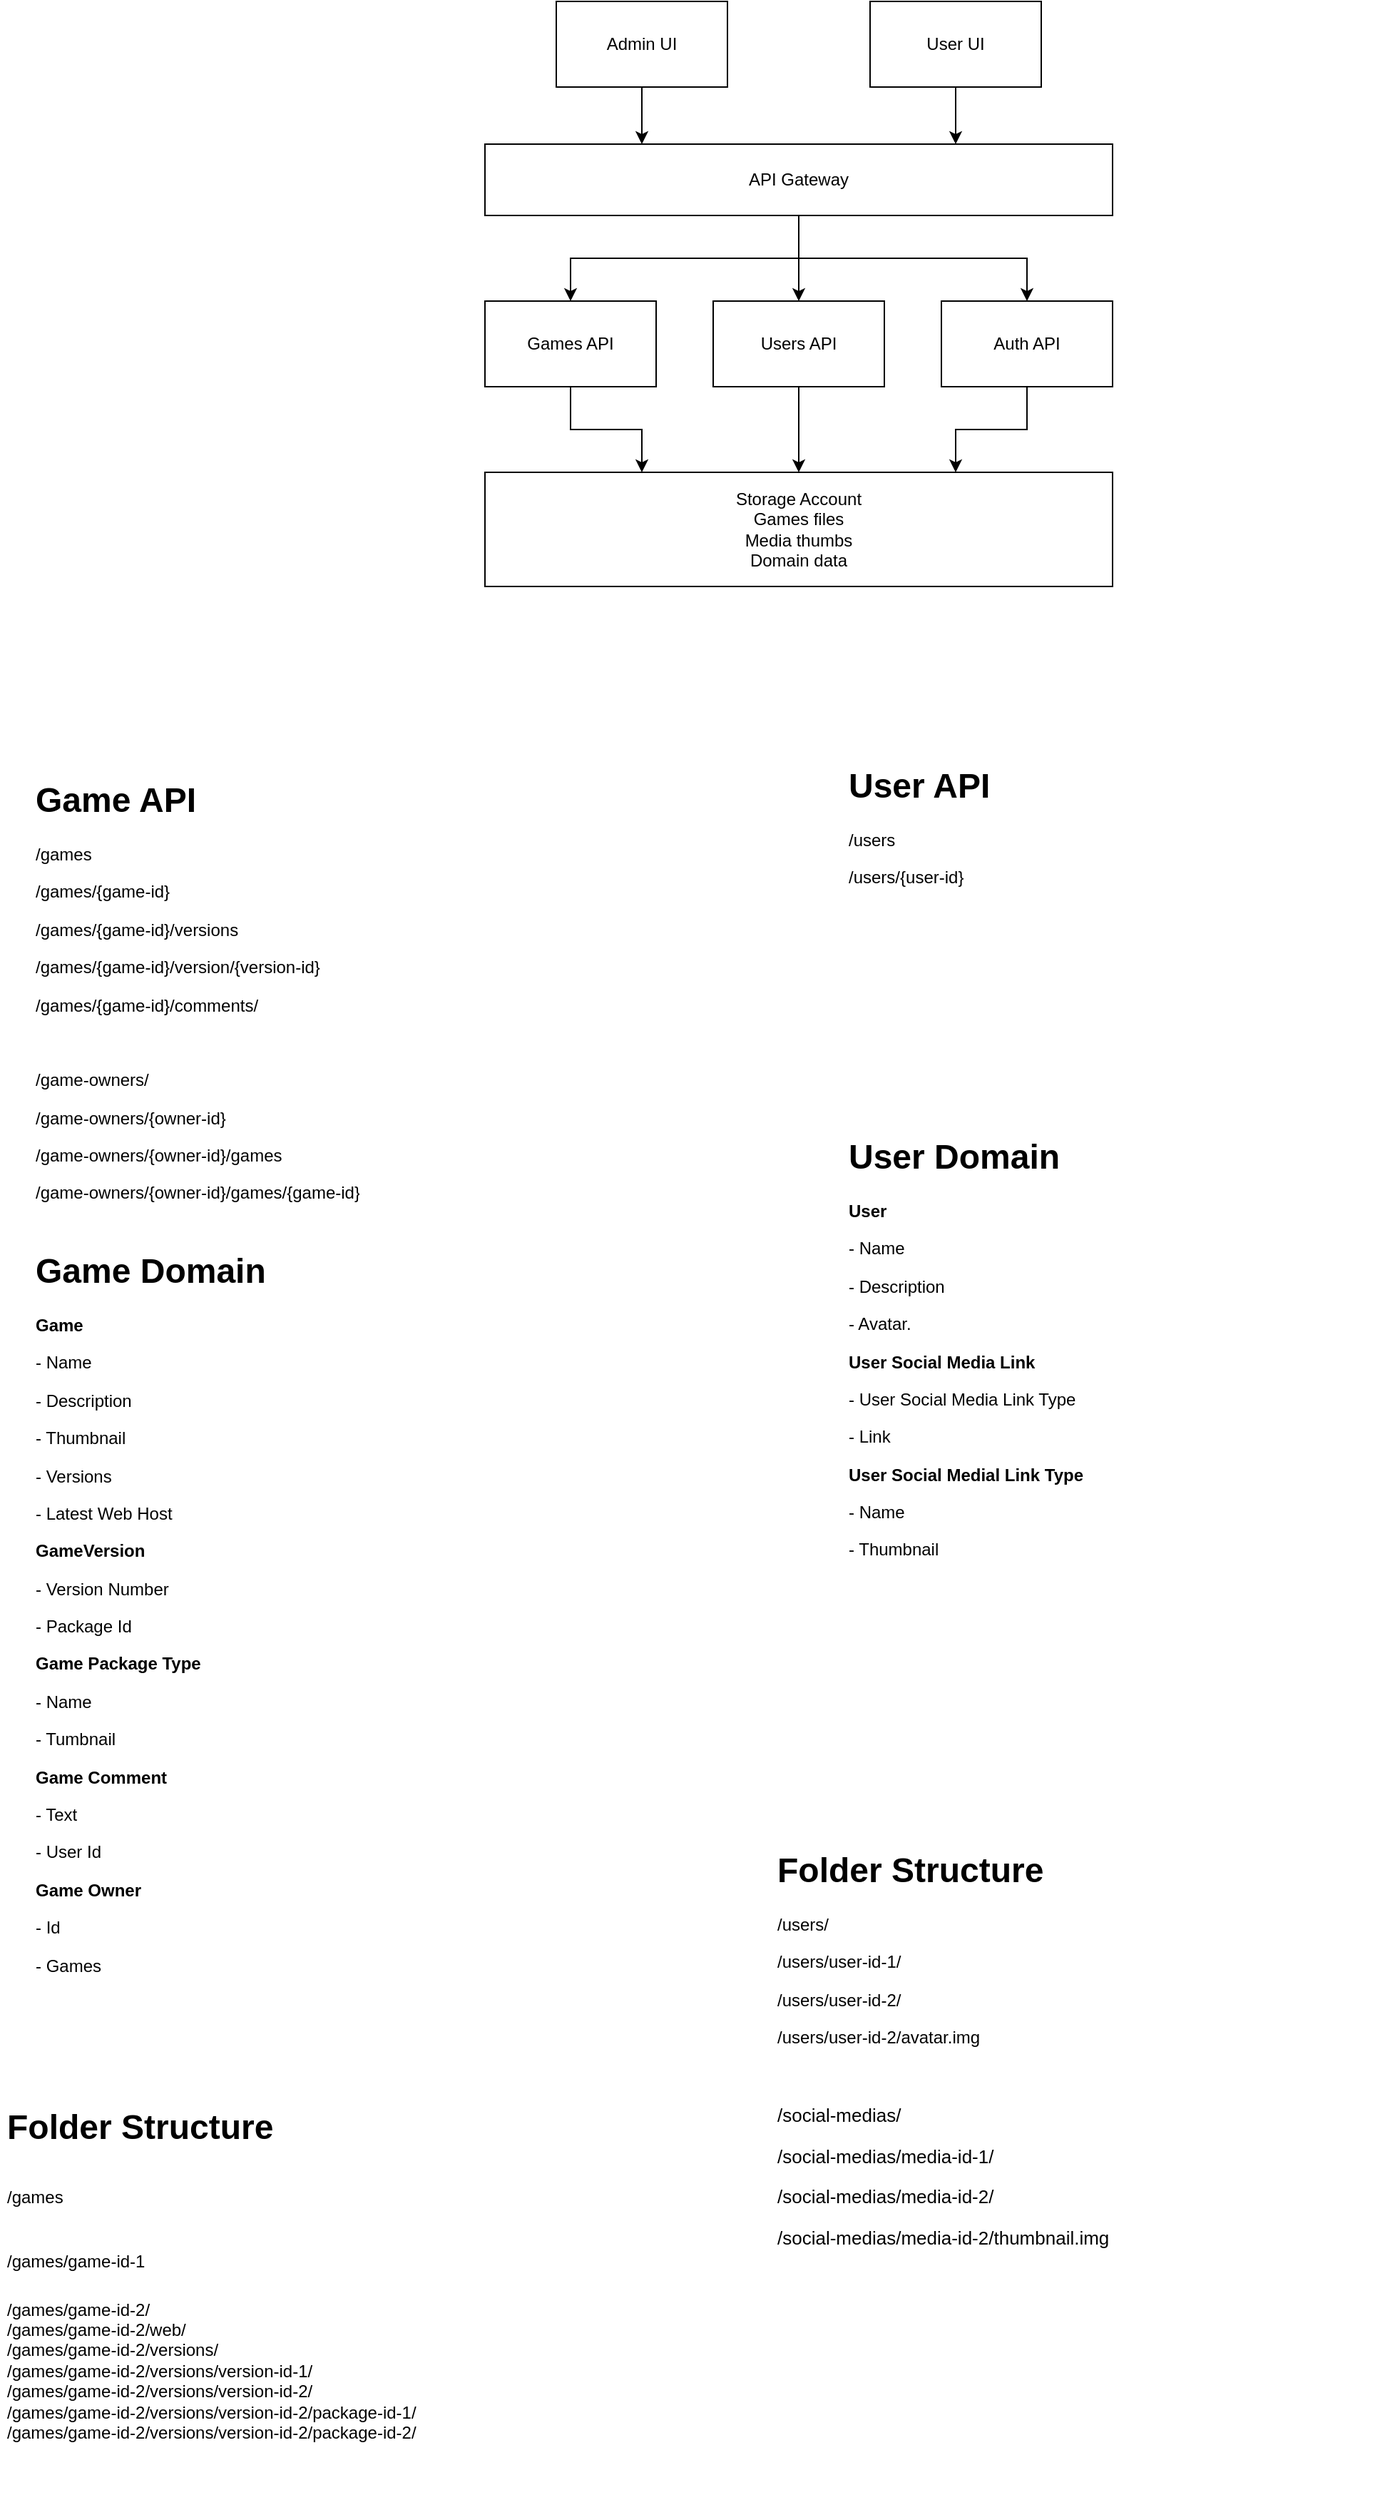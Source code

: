 <mxfile version="20.0.2" type="device"><diagram id="vGNf5Ukb-uXFh95FDHgN" name="Page-1"><mxGraphModel dx="1888" dy="547" grid="1" gridSize="10" guides="1" tooltips="1" connect="1" arrows="1" fold="1" page="1" pageScale="1" pageWidth="850" pageHeight="1100" math="0" shadow="0"><root><mxCell id="0"/><mxCell id="1" parent="0"/><mxCell id="bRQjtJVKW-sgReU4-C_D-11" value="" style="edgeStyle=orthogonalEdgeStyle;rounded=0;orthogonalLoop=1;jettySize=auto;html=1;entryX=0.25;entryY=0;entryDx=0;entryDy=0;" edge="1" parent="1" source="bRQjtJVKW-sgReU4-C_D-1" target="bRQjtJVKW-sgReU4-C_D-10"><mxGeometry relative="1" as="geometry"/></mxCell><mxCell id="bRQjtJVKW-sgReU4-C_D-1" value="Admin UI" style="rounded=0;whiteSpace=wrap;html=1;" vertex="1" parent="1"><mxGeometry x="50" y="150" width="120" height="60" as="geometry"/></mxCell><mxCell id="bRQjtJVKW-sgReU4-C_D-12" value="" style="edgeStyle=orthogonalEdgeStyle;rounded=0;orthogonalLoop=1;jettySize=auto;html=1;entryX=0.75;entryY=0;entryDx=0;entryDy=0;" edge="1" parent="1" source="bRQjtJVKW-sgReU4-C_D-2" target="bRQjtJVKW-sgReU4-C_D-10"><mxGeometry relative="1" as="geometry"/></mxCell><mxCell id="bRQjtJVKW-sgReU4-C_D-2" value="User UI" style="rounded=0;whiteSpace=wrap;html=1;" vertex="1" parent="1"><mxGeometry x="270" y="150" width="120" height="60" as="geometry"/></mxCell><mxCell id="bRQjtJVKW-sgReU4-C_D-3" value="Games API" style="rounded=0;whiteSpace=wrap;html=1;" vertex="1" parent="1"><mxGeometry y="360" width="120" height="60" as="geometry"/></mxCell><mxCell id="bRQjtJVKW-sgReU4-C_D-4" value="Users API" style="rounded=0;whiteSpace=wrap;html=1;" vertex="1" parent="1"><mxGeometry x="160" y="360" width="120" height="60" as="geometry"/></mxCell><mxCell id="bRQjtJVKW-sgReU4-C_D-5" value="Storage Account&lt;br&gt;Games files&lt;br&gt;Media thumbs&lt;br&gt;Domain data" style="rounded=0;whiteSpace=wrap;html=1;" vertex="1" parent="1"><mxGeometry y="480" width="440" height="80" as="geometry"/></mxCell><mxCell id="bRQjtJVKW-sgReU4-C_D-9" value="" style="endArrow=classic;html=1;rounded=0;exitX=0.5;exitY=1;exitDx=0;exitDy=0;entryX=0.25;entryY=0;entryDx=0;entryDy=0;edgeStyle=orthogonalEdgeStyle;" edge="1" parent="1" source="bRQjtJVKW-sgReU4-C_D-3" target="bRQjtJVKW-sgReU4-C_D-5"><mxGeometry width="50" height="50" relative="1" as="geometry"><mxPoint x="-250" y="490" as="sourcePoint"/><mxPoint x="-200" y="440" as="targetPoint"/></mxGeometry></mxCell><mxCell id="bRQjtJVKW-sgReU4-C_D-10" value="API Gateway" style="rounded=0;whiteSpace=wrap;html=1;" vertex="1" parent="1"><mxGeometry y="250" width="440" height="50" as="geometry"/></mxCell><mxCell id="bRQjtJVKW-sgReU4-C_D-13" value="" style="endArrow=classic;html=1;rounded=0;exitX=0.5;exitY=1;exitDx=0;exitDy=0;entryX=0.5;entryY=0;entryDx=0;entryDy=0;edgeStyle=orthogonalEdgeStyle;" edge="1" parent="1" source="bRQjtJVKW-sgReU4-C_D-10" target="bRQjtJVKW-sgReU4-C_D-3"><mxGeometry width="50" height="50" relative="1" as="geometry"><mxPoint x="-70" y="260" as="sourcePoint"/><mxPoint x="-20" y="210" as="targetPoint"/></mxGeometry></mxCell><mxCell id="bRQjtJVKW-sgReU4-C_D-14" value="" style="endArrow=classic;html=1;rounded=0;exitX=0.5;exitY=1;exitDx=0;exitDy=0;entryX=0.5;entryY=0;entryDx=0;entryDy=0;edgeStyle=orthogonalEdgeStyle;" edge="1" parent="1" source="bRQjtJVKW-sgReU4-C_D-10" target="bRQjtJVKW-sgReU4-C_D-4"><mxGeometry width="50" height="50" relative="1" as="geometry"><mxPoint x="-310" y="380" as="sourcePoint"/><mxPoint x="-260" y="330" as="targetPoint"/></mxGeometry></mxCell><mxCell id="bRQjtJVKW-sgReU4-C_D-17" value="Auth API" style="rounded=0;whiteSpace=wrap;html=1;" vertex="1" parent="1"><mxGeometry x="320" y="360" width="120" height="60" as="geometry"/></mxCell><mxCell id="bRQjtJVKW-sgReU4-C_D-19" value="" style="endArrow=classic;html=1;rounded=0;exitX=0.5;exitY=1;exitDx=0;exitDy=0;entryX=0.5;entryY=0;entryDx=0;entryDy=0;edgeStyle=orthogonalEdgeStyle;" edge="1" parent="1" source="bRQjtJVKW-sgReU4-C_D-10" target="bRQjtJVKW-sgReU4-C_D-17"><mxGeometry width="50" height="50" relative="1" as="geometry"><mxPoint x="530" y="440" as="sourcePoint"/><mxPoint x="580" y="390" as="targetPoint"/></mxGeometry></mxCell><mxCell id="bRQjtJVKW-sgReU4-C_D-20" value="&lt;h1&gt;Game API&lt;/h1&gt;&lt;p&gt;/games&lt;/p&gt;&lt;p&gt;&lt;span style=&quot;background-color: initial;&quot;&gt;/games/{game-id}&lt;/span&gt;&lt;/p&gt;&lt;p&gt;/games/{game-id}/versions&lt;/p&gt;&lt;p&gt;/games/{game-id}/version/{version-id}&lt;/p&gt;&lt;p&gt;/games/{game-id}/comments/&lt;/p&gt;&lt;p&gt;&lt;br&gt;&lt;/p&gt;&lt;p&gt;/game-owners/&lt;/p&gt;&lt;p&gt;/game-owners/{owner-id}&lt;/p&gt;&lt;p&gt;/game-owners/{owner-id}/games&lt;/p&gt;&lt;p&gt;/game-owners/{owner-id}/games/{game-id}&lt;/p&gt;&lt;p&gt;&lt;br&gt;&lt;/p&gt;" style="text;html=1;strokeColor=none;fillColor=none;spacing=5;spacingTop=-20;whiteSpace=wrap;overflow=hidden;rounded=0;" vertex="1" parent="1"><mxGeometry x="-320" y="690" width="300" height="310" as="geometry"/></mxCell><mxCell id="bRQjtJVKW-sgReU4-C_D-21" value="&lt;h1&gt;User API&lt;/h1&gt;&lt;p&gt;/users&lt;/p&gt;&lt;p&gt;/users/{user-id}&lt;/p&gt;" style="text;html=1;strokeColor=none;fillColor=none;spacing=5;spacingTop=-20;whiteSpace=wrap;overflow=hidden;rounded=0;" vertex="1" parent="1"><mxGeometry x="250" y="680" width="380" height="250" as="geometry"/></mxCell><mxCell id="bRQjtJVKW-sgReU4-C_D-23" value="&lt;h1&gt;Game Domain&lt;/h1&gt;&lt;p&gt;&lt;b&gt;Game&lt;/b&gt;&lt;/p&gt;&lt;p&gt;- Name&lt;/p&gt;&lt;p&gt;- Description&lt;/p&gt;&lt;p&gt;- Thumbnail&lt;/p&gt;&lt;p&gt;- Versions&lt;/p&gt;&lt;p&gt;- Latest Web Host&lt;/p&gt;&lt;p&gt;&lt;b&gt;GameVersion&lt;/b&gt;&lt;/p&gt;&lt;p&gt;- Version Number&lt;/p&gt;&lt;p&gt;- Package Id&amp;nbsp;&lt;/p&gt;&lt;p&gt;&lt;b&gt;Game Package Type&lt;/b&gt;&lt;/p&gt;&lt;p&gt;- Name&lt;/p&gt;&lt;p&gt;- Tumbnail&lt;/p&gt;&lt;p&gt;&lt;b&gt;Game Comment&amp;nbsp;&lt;/b&gt;&lt;/p&gt;&lt;p&gt;- Text&lt;/p&gt;&lt;p&gt;- User Id&lt;/p&gt;&lt;p&gt;&lt;b&gt;Game Owner&lt;/b&gt;&lt;/p&gt;&lt;p&gt;- Id&lt;/p&gt;&lt;p&gt;- Games&lt;/p&gt;" style="text;html=1;strokeColor=none;fillColor=none;spacing=5;spacingTop=-20;whiteSpace=wrap;overflow=hidden;rounded=0;" vertex="1" parent="1"><mxGeometry x="-320" y="1020" width="370" height="560" as="geometry"/></mxCell><mxCell id="bRQjtJVKW-sgReU4-C_D-24" value="&lt;h1&gt;User Domain&lt;/h1&gt;&lt;p&gt;&lt;b&gt;User&lt;/b&gt;&lt;/p&gt;&lt;p&gt;- Name&lt;/p&gt;&lt;p&gt;- Description&amp;nbsp;&lt;/p&gt;&lt;p&gt;- Avatar.&lt;/p&gt;&lt;p&gt;&lt;b&gt;User Social Media Link&lt;/b&gt;&lt;/p&gt;&lt;p&gt;- User Social Media Link Type&lt;/p&gt;&lt;p&gt;- Link&lt;/p&gt;&lt;p&gt;&lt;b&gt;User Social Medial Link Type&lt;/b&gt;&lt;/p&gt;&lt;p&gt;- Name&lt;/p&gt;&lt;p&gt;- Thumbnail&lt;/p&gt;&lt;p&gt;&lt;br&gt;&lt;/p&gt;&lt;p&gt;&lt;br&gt;&lt;/p&gt;" style="text;html=1;strokeColor=none;fillColor=none;spacing=5;spacingTop=-20;whiteSpace=wrap;overflow=hidden;rounded=0;" vertex="1" parent="1"><mxGeometry x="250" y="940" width="308" height="350" as="geometry"/></mxCell><mxCell id="bRQjtJVKW-sgReU4-C_D-26" value="&lt;h1&gt;&lt;span style=&quot;background-color: initial;&quot;&gt;Folder Structure&lt;/span&gt;&lt;/h1&gt;&lt;h1&gt;&lt;span style=&quot;font-size: 12px; font-weight: 400;&quot;&gt;/games&lt;/span&gt;&lt;/h1&gt;&lt;h1&gt;&lt;span style=&quot;font-size: 12px; font-weight: 400;&quot;&gt;/games/game-id-1&lt;/span&gt;&lt;/h1&gt;&lt;div&gt;&lt;span style=&quot;font-size: 12px; font-weight: 400;&quot;&gt;/games/game-id-2/&lt;/span&gt;&lt;/div&gt;&lt;div&gt;&lt;span style=&quot;font-size: 12px; font-weight: 400;&quot;&gt;/games/game-id-2/web/&lt;/span&gt;&lt;/div&gt;&lt;div&gt;&lt;span style=&quot;font-size: 12px; font-weight: 400;&quot;&gt;/games/game-id-2/versions/&lt;/span&gt;&lt;/div&gt;&lt;div&gt;&lt;span style=&quot;font-size: 12px; font-weight: 400;&quot;&gt;/games/game-id-2/versions/version-id-1/&lt;/span&gt;&lt;/div&gt;&lt;div&gt;&lt;span style=&quot;font-size: 12px; font-weight: 400;&quot;&gt;/games/game-id-2/versions/version-id-2/&lt;/span&gt;&lt;/div&gt;&lt;div&gt;&lt;span style=&quot;font-size: 12px; font-weight: 400;&quot;&gt;/games/game-id-2/versions/version-id-2/package-id-1/&lt;/span&gt;&lt;/div&gt;&lt;div&gt;/games/game-id-2/versions/version-id-2/package-id-2/&lt;span style=&quot;font-size: 12px; font-weight: 400;&quot;&gt;&lt;br&gt;&lt;/span&gt;&lt;/div&gt;" style="text;html=1;strokeColor=none;fillColor=none;spacing=5;spacingTop=-20;whiteSpace=wrap;overflow=hidden;rounded=0;" vertex="1" parent="1"><mxGeometry x="-340" y="1620" width="430" height="280" as="geometry"/></mxCell><mxCell id="bRQjtJVKW-sgReU4-C_D-28" value="&lt;h1&gt;Folder Structure&lt;/h1&gt;&lt;p&gt;/users/&lt;/p&gt;&lt;p&gt;/users/user-id-1/&lt;/p&gt;&lt;p&gt;/users/user-id-2/&lt;/p&gt;&lt;p&gt;/users/user-id-2/avatar.img&lt;/p&gt;&lt;p&gt;&lt;br&gt;&lt;/p&gt;&lt;p style=&quot;font-size: 13px;&quot;&gt;&lt;font style=&quot;font-size: 13px;&quot;&gt;/social-medias/&lt;/font&gt;&lt;/p&gt;&lt;p style=&quot;font-size: 13px;&quot;&gt;&lt;font style=&quot;font-size: 13px;&quot;&gt;/social-medias/media-id-1/&lt;/font&gt;&lt;/p&gt;&lt;p style=&quot;font-size: 13px;&quot;&gt;&lt;font style=&quot;font-size: 13px;&quot;&gt;/social-medias/media-id-2/&lt;/font&gt;&lt;/p&gt;&lt;p style=&quot;font-size: 13px;&quot;&gt;&lt;font style=&quot;font-size: 13px;&quot;&gt;/social-medias/media-id-2/thumbnail.img&lt;/font&gt;&lt;/p&gt;" style="text;html=1;strokeColor=none;fillColor=none;spacing=5;spacingTop=-20;whiteSpace=wrap;overflow=hidden;rounded=0;" vertex="1" parent="1"><mxGeometry x="200" y="1440" width="420" height="300" as="geometry"/></mxCell><mxCell id="bRQjtJVKW-sgReU4-C_D-29" value="" style="endArrow=classic;html=1;rounded=0;fontSize=13;exitX=0.5;exitY=1;exitDx=0;exitDy=0;edgeStyle=orthogonalEdgeStyle;" edge="1" parent="1" source="bRQjtJVKW-sgReU4-C_D-4" target="bRQjtJVKW-sgReU4-C_D-5"><mxGeometry width="50" height="50" relative="1" as="geometry"><mxPoint x="240" y="500" as="sourcePoint"/><mxPoint x="290" y="450" as="targetPoint"/></mxGeometry></mxCell><mxCell id="bRQjtJVKW-sgReU4-C_D-30" value="" style="endArrow=classic;html=1;rounded=0;fontSize=13;exitX=0.5;exitY=1;exitDx=0;exitDy=0;entryX=0.75;entryY=0;entryDx=0;entryDy=0;edgeStyle=orthogonalEdgeStyle;" edge="1" parent="1" source="bRQjtJVKW-sgReU4-C_D-17" target="bRQjtJVKW-sgReU4-C_D-5"><mxGeometry width="50" height="50" relative="1" as="geometry"><mxPoint x="640" y="540" as="sourcePoint"/><mxPoint x="690" y="490" as="targetPoint"/></mxGeometry></mxCell></root></mxGraphModel></diagram></mxfile>